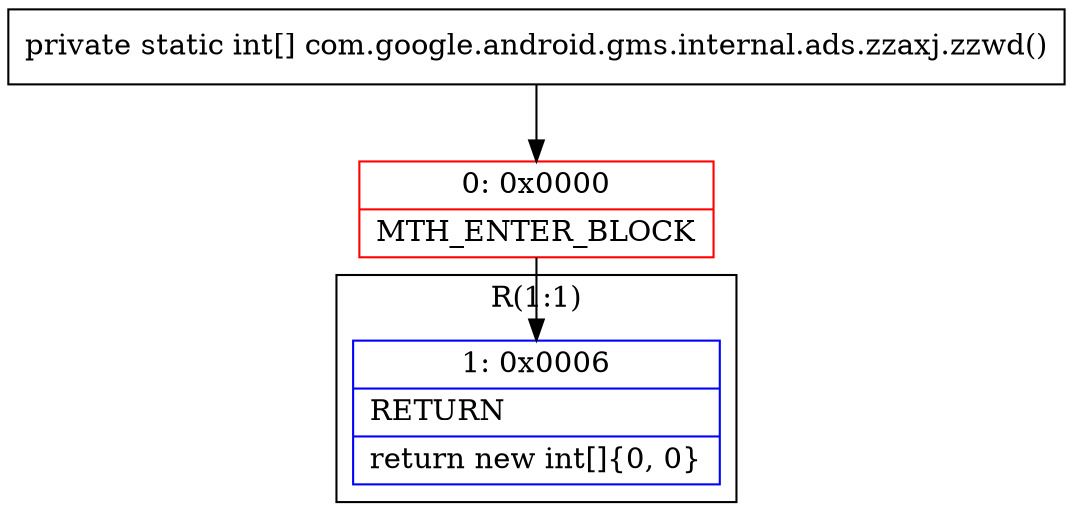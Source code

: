 digraph "CFG forcom.google.android.gms.internal.ads.zzaxj.zzwd()[I" {
subgraph cluster_Region_1758661356 {
label = "R(1:1)";
node [shape=record,color=blue];
Node_1 [shape=record,label="{1\:\ 0x0006|RETURN\l|return new int[]\{0, 0\}\l}"];
}
Node_0 [shape=record,color=red,label="{0\:\ 0x0000|MTH_ENTER_BLOCK\l}"];
MethodNode[shape=record,label="{private static int[] com.google.android.gms.internal.ads.zzaxj.zzwd() }"];
MethodNode -> Node_0;
Node_0 -> Node_1;
}

